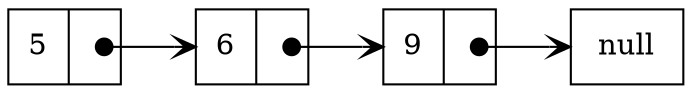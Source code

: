 digraph G { 
 	rankdir="LR" 
 	node [shape=record]
	0[label="{ <data> 5 | <ref>  }"]
	0:ref:c -> 1:data [arrowhead=vee, arrowtail=dot, dir=both, tailclip=false]
	1[label="{ <data> 6 | <ref>  }"]
	1:ref:c -> 2:data [arrowhead=vee, arrowtail=dot, dir=both, tailclip=false]
	2[label="{ <data> 9 | <ref>  }"]
	null [shape=box]
	2:ref:c -> null [arrowhead=vee, arrowtail=dot, dir=both, tailclip=false]
}